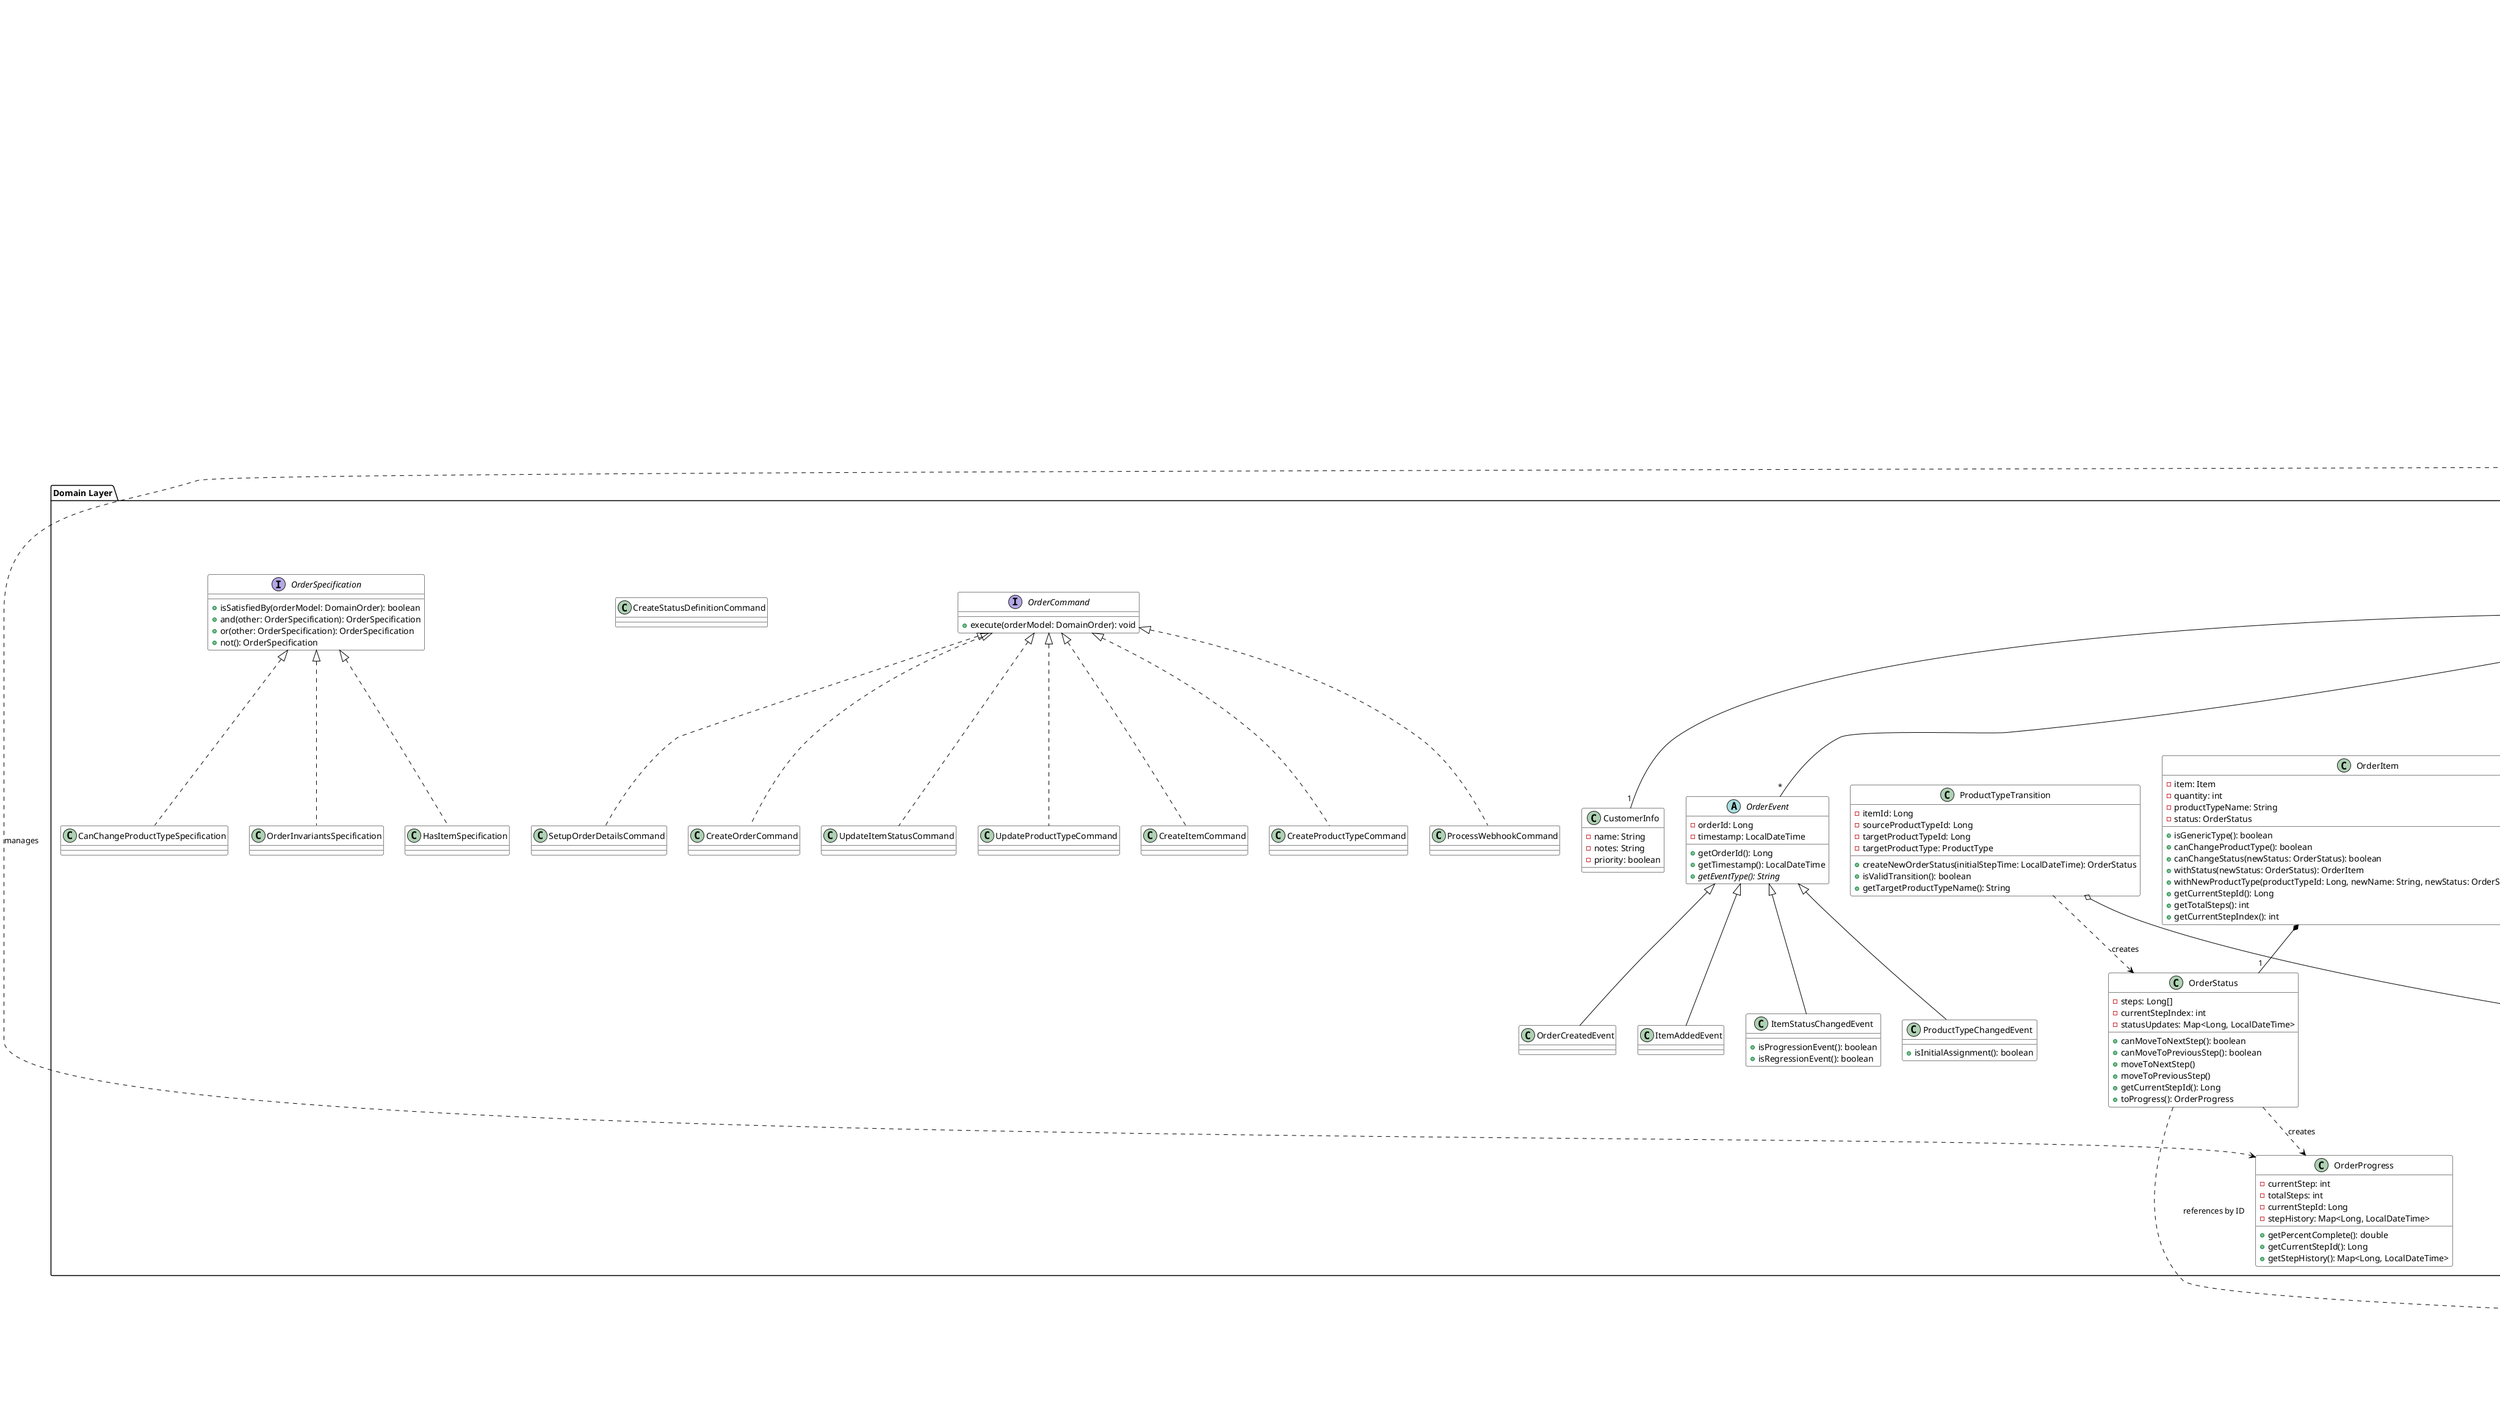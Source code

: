 @startuml Order Status Tracker - Class Diagram

' Style configurations
skinparam class {
    BackgroundColor White
    ArrowColor Black
    BorderColor Black
}

' Domain Layer
package "Domain Layer" {
    abstract class OrderEvent {
        - orderId: Long
        - timestamp: LocalDateTime
        + getOrderId(): Long
        + getTimestamp(): LocalDateTime
        + {abstract} getEventType(): String
    }

    class DomainOrder {
        - id: OrderId
        - customerInfo: CustomerInfo
        - items: Set<OrderItem>
        - timeline: OrderTimeline
        - estimation: OrderEstimation
        - events: List<OrderEvent>
        + addItem(item: OrderItem)
        + updateItemStatus(itemId: Long, newStatus: OrderStatus)
        + updateItemProductType(itemId: Long, transition: ProductTypeTransition)
        + isDelayed(): boolean
        + getCompletionPercentage(): double
        + getItemDelayStatus(): Map<Long, Boolean>
        + findItem(itemId: Long): Optional<OrderItem>
    }

    class OrderId {
        - value: Long
        + getValue(): Long
    }

    class CustomerInfo {
        - name: String
        - notes: String
        - priority: boolean
    }

    class OrderItem {
        - item: Item
        - quantity: int
        - productTypeName: String
        - status: OrderStatus
        + isGenericType(): boolean
        + canChangeProductType(): boolean
        + canChangeStatus(newStatus: OrderStatus): boolean
        + withStatus(newStatus: OrderStatus): OrderItem
        + withNewProductType(productTypeId: Long, newName: String, newStatus: OrderStatus): OrderItem
        + getCurrentStepId(): Long
        + getTotalSteps(): int
        + getCurrentStepIndex(): int
    }

    class OrderStatus {
        - steps: Long[]
        - currentStepIndex: int
        - statusUpdates: Map<Long, LocalDateTime>
        + canMoveToNextStep(): boolean
        + canMoveToPreviousStep(): boolean
        + moveToNextStep()
        + moveToPreviousStep()
        + getCurrentStepId(): Long
        + toProgress(): OrderProgress
    }

    class ProductTypeTransition {
        - itemId: Long
        - sourceProductTypeId: Long
        - targetProductTypeId: Long
        - targetProductType: ProductType
        + createNewOrderStatus(initialStepTime: LocalDateTime): OrderStatus
        + isValidTransition(): boolean
        + getTargetProductTypeName(): String
    }

    class OrderProgress {
        - currentStep: int
        - totalSteps: int
        - currentStepId: Long
        - stepHistory: Map<Long, LocalDateTime>
        + getPercentComplete(): double
        + getCurrentStepId(): Long
        + getStepHistory(): Map<Long, LocalDateTime>
    }

    class OrderTimeline {
        - orderCreated: LocalDateTime
        - itemStatusTimestamps: Map<Long, Map<Long, LocalDateTime>>
        - isPriority: boolean
        + recordItemStatus(itemId: Long, statusId: Long, timestamp: LocalDateTime)
        + getItemDuration(itemId: Long): Duration
        + getTotalDuration(): Duration
        + getLatestUpdate(): LocalDateTime
        + hasStatus(itemId: Long, statusId: Long): boolean
        + getStatusTimestamp(itemId: Long, statusId: Long): Optional<LocalDateTime>
        + getItemStatusesSorted(itemId: Long): List<Map.Entry<Long, LocalDateTime>>
    }

    class OrderEstimation {
        - itemQuantities: Map<Long, Integer>
        - itemProcessingTimes: Map<Long, Integer>
        - isPriority: boolean
        + calculateTotalEstimatedTime(): int
        + calculateEstimatedCompletion(startTime: LocalDateTime): LocalDateTime
        + getItemEstimations(): Map<Long, Duration>
        + getEstimatedDuration(): Duration
        + isDelayed(timeline: OrderTimeline): boolean
        + getCompletionPercentage(timeline: OrderTimeline): double
        + getItemDelayStatus(timeline: OrderTimeline): Map<Long, Boolean>
    }

    class OrderCreatedEvent
    class ItemAddedEvent
    class ItemStatusChangedEvent {
        + isProgressionEvent(): boolean
        + isRegressionEvent(): boolean
    }
    class ProductTypeChangedEvent {
        + isInitialAssignment(): boolean
    }

    interface OrderCommand {
        + execute(orderModel: DomainOrder): void
    }

    class CreateOrderCommand
    class UpdateItemStatusCommand
    class UpdateProductTypeCommand
    class CreateItemCommand
    class CreateProductTypeCommand
    class ProcessWebhookCommand
    class SetupOrderDetailsCommand
    class CreateStatusDefinitionCommand

    interface OrderSpecification {
        + isSatisfiedBy(orderModel: DomainOrder): boolean
        + and(other: OrderSpecification): OrderSpecification
        + or(other: OrderSpecification): OrderSpecification
        + not(): OrderSpecification
    }

    class OrderInvariantsSpecification
    class HasItemSpecification
    class CanChangeProductTypeSpecification
}

' DTO Layer
package "DTO Layer" {
    class OrderDTO {
        - customerName: String
        - notes: String
        - priority: boolean
        - items: List<ItemDTO>
    }

    class ItemDTO {
        - id: Long
        - name: String
        - image: String
        - productTypeId: Long
    }

    class OrderDetailsWithStatusDTO {
        - orderId: Long
        - item: ItemDTO
        - itemAmount: Integer
        - productType: String
        - currentStep: Integer
        - totalSteps: Integer
        - statusHistory: Map<Long, LocalDateTime>
    }

    class OrderDashboardDTO {
        - id: Long
        - customerName: String
        - priority: boolean
        - orderCreated: LocalDateTime
        - completionPercentage: double
        - isDelayed: boolean
    }

    class ProductTypeDTO {
        - name: String
        - steps: Long[]
    }

    class StatusDefinitionDTO {
        - name: String
        - description: String
        - image: String
    }

    class UpdateProductTypeDTO {
        - itemId: Long
        - targetProductTypeId: Long
    }
}

' Mapper Layer
package "Mapper Layer" {
    class OrderMapper {
        + toDTO(orderModel: ModelOrder): OrderDTO
        + toDashboardDTO(orderModel: ModelOrder): OrderDashboardDTO
        + toDetailsDTO(orderDetails: OrderDetails): OrderDetailsWithStatusDTO
        + fromDTO(dto: OrderDTO): ModelOrder
    }

    class OrderDetailsMapper {
        + toDTO(orderDetails: OrderDetails): OrderDetailsWithStatusDTO
        + fromDTO(dto: OrderDetailsWithStatusDTO): OrderDetails
    }

    class WebhookMapper {
        + toOrder(payload: WebhookPayload): DomainOrder
        + toOrderDetails(payload: WebhookPayload): OrderDetails
    }
}

' Model Layer
package "Model Layer" {
    class Item {
        - id: Long
        - name: String
        - image: String
        - productTypeId: Long
    }

    class ProductType {
        - id: Long
        - name: String
        - differentSteps: Long[]
    }

    class StatusDefinition {
        - id: Long
        - name: String
        - description: String
        - image: String
    }

    class OrderDetails {
        - id: Long
        - orderId: Long
        - item: Item
        - itemAmount: Integer
        - product_type: String
        - currentStepIndex: Integer
        - differentSteps: Long[]
        - updated: Map<Long, LocalDateTime>
    }

    class ModelOrder {
        - id: Long
        - customerName: String
        - notes: String
        - priority: boolean
        - orderCreated: LocalDateTime
        - shippingUrl: String
        - totalEstimatedTime: int
    }
}

' Repository Layer
package "Repository Layer" {
    interface JpaRepository<T, ID>

    interface OrderRepository {
        + findByCustomerNameContainingIgnoreCase(customerName: String): List<ModelOrder>
        + findByPriorityTrue(): List<ModelOrder>
        + findAllByOrderByOrderCreatedAsc(): List<ModelOrder>
    }

    interface ItemRepository {
        + findByProductTypeId(productTypeId: Long): List<Item>
        + findByNameContainingIgnoreCase(name: String): List<Item>
    }

    interface ProductTypeRepository {
        + findByNameContainingIgnoreCase(name: String): List<ProductType>
    }

    interface StatusDefinitionRepository {
        + findByNameContainingIgnoreCase(name: String): List<StatusDefinition>
    }

    interface OrderProductTypeRepository {
        + findByOrderId(orderId: Long): List<OrderDetails>
        + findByCurrentStepIndex(currentStepIndex: Integer): List<OrderDetails>
        + findByItemId(itemId: Long): List<OrderDetails>
    }
}

' Service Layer
package "Service Layer" {
    class OrderService {
        - orderRepository: OrderRepository
        - orderProductTypeRepository: OrderProductTypeRepository
        - itemService: ItemService
        - statusDefinitionRepository: StatusDefinitionRepository
        - productTypeRepository: ProductTypeRepository
        + createOrder(orderDTO: OrderDTO): ModelOrder
        + getOrderDetails(orderId: Long): List<OrderDetailsWithStatusDTO>
        + getAllOrders(): List<OrderDashboardDTO>
        + createStatusDefinition(dto: StatusDefinitionDTO): StatusDefinition
    }

    class WebhookService {
        - orderService: OrderService
        - itemService: ItemService
        - productTypeService: ProductTypeService
        + createOrderInDatabase(payload: WebhookPayload): void
    }

    class ItemService {
        - itemRepository: ItemRepository
        - productTypeRepository: ProductTypeRepository
        + createItem(itemDTO: ItemDTO): Item
        + findById(itemId: Long): Item
    }

    class ProductTypeService {
        - productTypeRepository: ProductTypeRepository
        - statusDefinitionRepository: StatusDefinitionRepository
        + createProductType(productTypeDTO: ProductTypeDTO): ProductType
        + updateItemProductType(itemId: Long, targetProductTypeId: Long): void
        + findById(productTypeId: Long): ProductType
    }

    class OrderProgressService {
        + getProgress(orderDetailsId: Long): OrderProgress
        + moveToNextStep(orderDetailsId: Long): OrderProgress
        + moveToPreviousStep(orderDetailsId: Long): OrderProgress
    }
}

' Controller Layer
package "Controller Layer" {
    class OrderController {
        - orderService: OrderService
        - itemService: ItemService
        - productTypeService: ProductTypeService
        - orderProgressService: OrderProgressService
        + createOrder(orderDTO: OrderDTO): ResponseEntity
        + getOrderDetails(orderId: Long): ResponseEntity
        + createItem(itemDTO: ItemDTO): ResponseEntity
        + createProductType(productTypeDTO: ProductTypeDTO): ResponseEntity
        + createStatusDefinition(dto: StatusDefinitionDTO): ResponseEntity
        + updateItemProductType(dto: UpdateProductTypeDTO): ResponseEntity
        + moveToNextStep(id: Long): ResponseEntity
        + moveToPrevStep(id: Long): ResponseEntity
        + getAllOrders(): ResponseEntity
        + getProgress(id: Long): ResponseEntity
    }

    class WebhookController {
        - webhookService: WebhookService
        + handleWebhook(payload: WebhookPayload): ResponseEntity
    }
}

' Relationships

' Core Domain Relationships
DomainOrder *-- "1" OrderId
DomainOrder *-- "1" CustomerInfo
DomainOrder *-- "*" OrderItem
DomainOrder *-- "1" OrderTimeline
DomainOrder *-- "1" OrderEstimation
DomainOrder o-- "*" OrderEvent

OrderItem o-- "1" Item
OrderItem *-- "1" OrderStatus
OrderStatus ..> OrderProgress : creates
OrderStatus ..> "1..*" StatusDefinition : references by ID

ProductTypeTransition o-- "1" ProductType
ProductTypeTransition ..> OrderStatus : creates

' Event Hierarchy
OrderEvent <|-- OrderCreatedEvent
OrderEvent <|-- ItemAddedEvent
OrderEvent <|-- ItemStatusChangedEvent
OrderEvent <|-- ProductTypeChangedEvent

' Command Hierarchy
OrderCommand <|.. CreateOrderCommand
OrderCommand <|.. UpdateItemStatusCommand
OrderCommand <|.. UpdateProductTypeCommand
OrderCommand <|.. CreateItemCommand
OrderCommand <|.. CreateProductTypeCommand
OrderCommand <|.. ProcessWebhookCommand
OrderCommand <|.. SetupOrderDetailsCommand

' Specification Hierarchy
OrderSpecification <|.. OrderInvariantsSpecification
OrderSpecification <|.. HasItemSpecification
OrderSpecification <|.. CanChangeProductTypeSpecification

' Model Relationships
Item --> "0..1" ProductType : has type
ProductType ..> "*" StatusDefinition : references by ID in differentSteps
OrderDetails --> "1" Item : has
OrderDetails --> "1" ModelOrder : belongs to

' Repository Inheritance
JpaRepository <|.. OrderRepository
JpaRepository <|.. ItemRepository
JpaRepository <|.. ProductTypeRepository
JpaRepository <|.. StatusDefinitionRepository
JpaRepository <|.. OrderProductTypeRepository

' Repository to Model Relationships
OrderRepository ..> ModelOrder : manages
ItemRepository ..> Item : manages
ProductTypeRepository ..> ProductType : manages
StatusDefinitionRepository ..> StatusDefinition : manages
OrderProductTypeRepository ..> OrderDetails : manages

' Service Dependencies
OrderService ..> OrderRepository : uses
OrderService ..> ModelOrder : manages
WebhookService ..> DomainOrder : creates
ItemService ..> ItemRepository : uses
ItemService ..> Item : manages
ProductTypeService ..> ProductTypeRepository : uses
ProductTypeService ..> ProductType : manages
OrderProgressService ..> OrderProgress : manages
OrderProgressService ..> OrderDetails : uses

' Controller Dependencies
OrderController ..> OrderService : uses
OrderController ..> ItemService : uses
OrderController ..> ProductTypeService : uses
OrderController ..> OrderProgressService : uses
WebhookController ..> WebhookService : uses

' DTO and Mapper Dependencies
OrderService ..> OrderDTO : uses
OrderService ..> OrderDetailsWithStatusDTO : uses
OrderService ..> OrderDashboardDTO : uses
OrderService ..> OrderMapper : uses
OrderService ..> OrderDetailsMapper : uses

WebhookService ..> WebhookMapper : uses

OrderMapper ..> ModelOrder : transforms
OrderMapper ..> OrderDTO : transforms
OrderMapper ..> OrderDashboardDTO : transforms
OrderMapper ..> OrderDetailsWithStatusDTO : transforms

OrderDetailsMapper ..> OrderDetails : transforms
OrderDetailsMapper ..> OrderDetailsWithStatusDTO : transforms

WebhookMapper ..> DomainOrder : transforms
WebhookMapper ..> OrderDetails : transforms

@enduml
